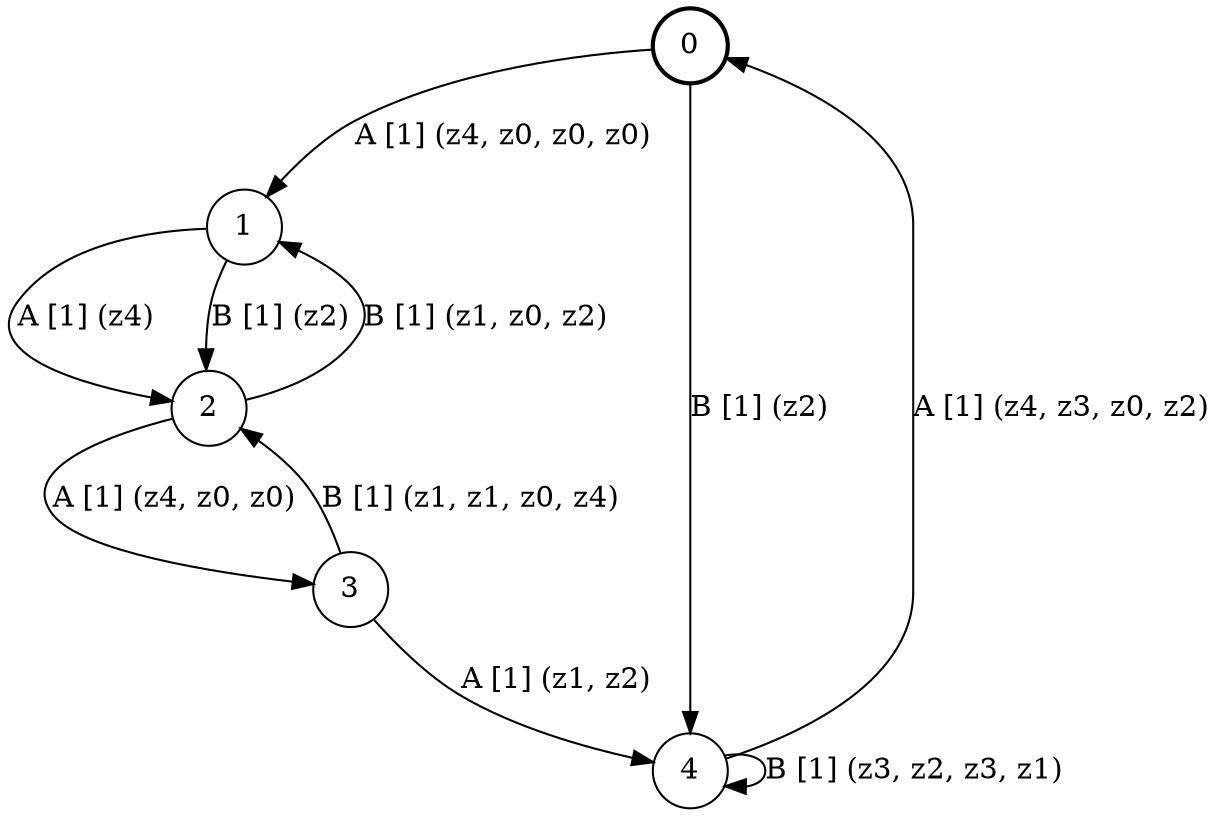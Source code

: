 # generated file, don't try to modify
# command: dot -Tpng <filename> > tree.png
digraph Automaton {
    node [shape = circle];
    0 [style = "bold"];
    0 -> 1 [label = "A [1] (z4, z0, z0, z0) "];
    0 -> 4 [label = "B [1] (z2) "];
    1 -> 2 [label = "A [1] (z4) "];
    1 -> 2 [label = "B [1] (z2) "];
    2 -> 3 [label = "A [1] (z4, z0, z0) "];
    2 -> 1 [label = "B [1] (z1, z0, z2) "];
    3 -> 4 [label = "A [1] (z1, z2) "];
    3 -> 2 [label = "B [1] (z1, z1, z0, z4) "];
    4 -> 0 [label = "A [1] (z4, z3, z0, z2) "];
    4 -> 4 [label = "B [1] (z3, z2, z3, z1) "];
}
